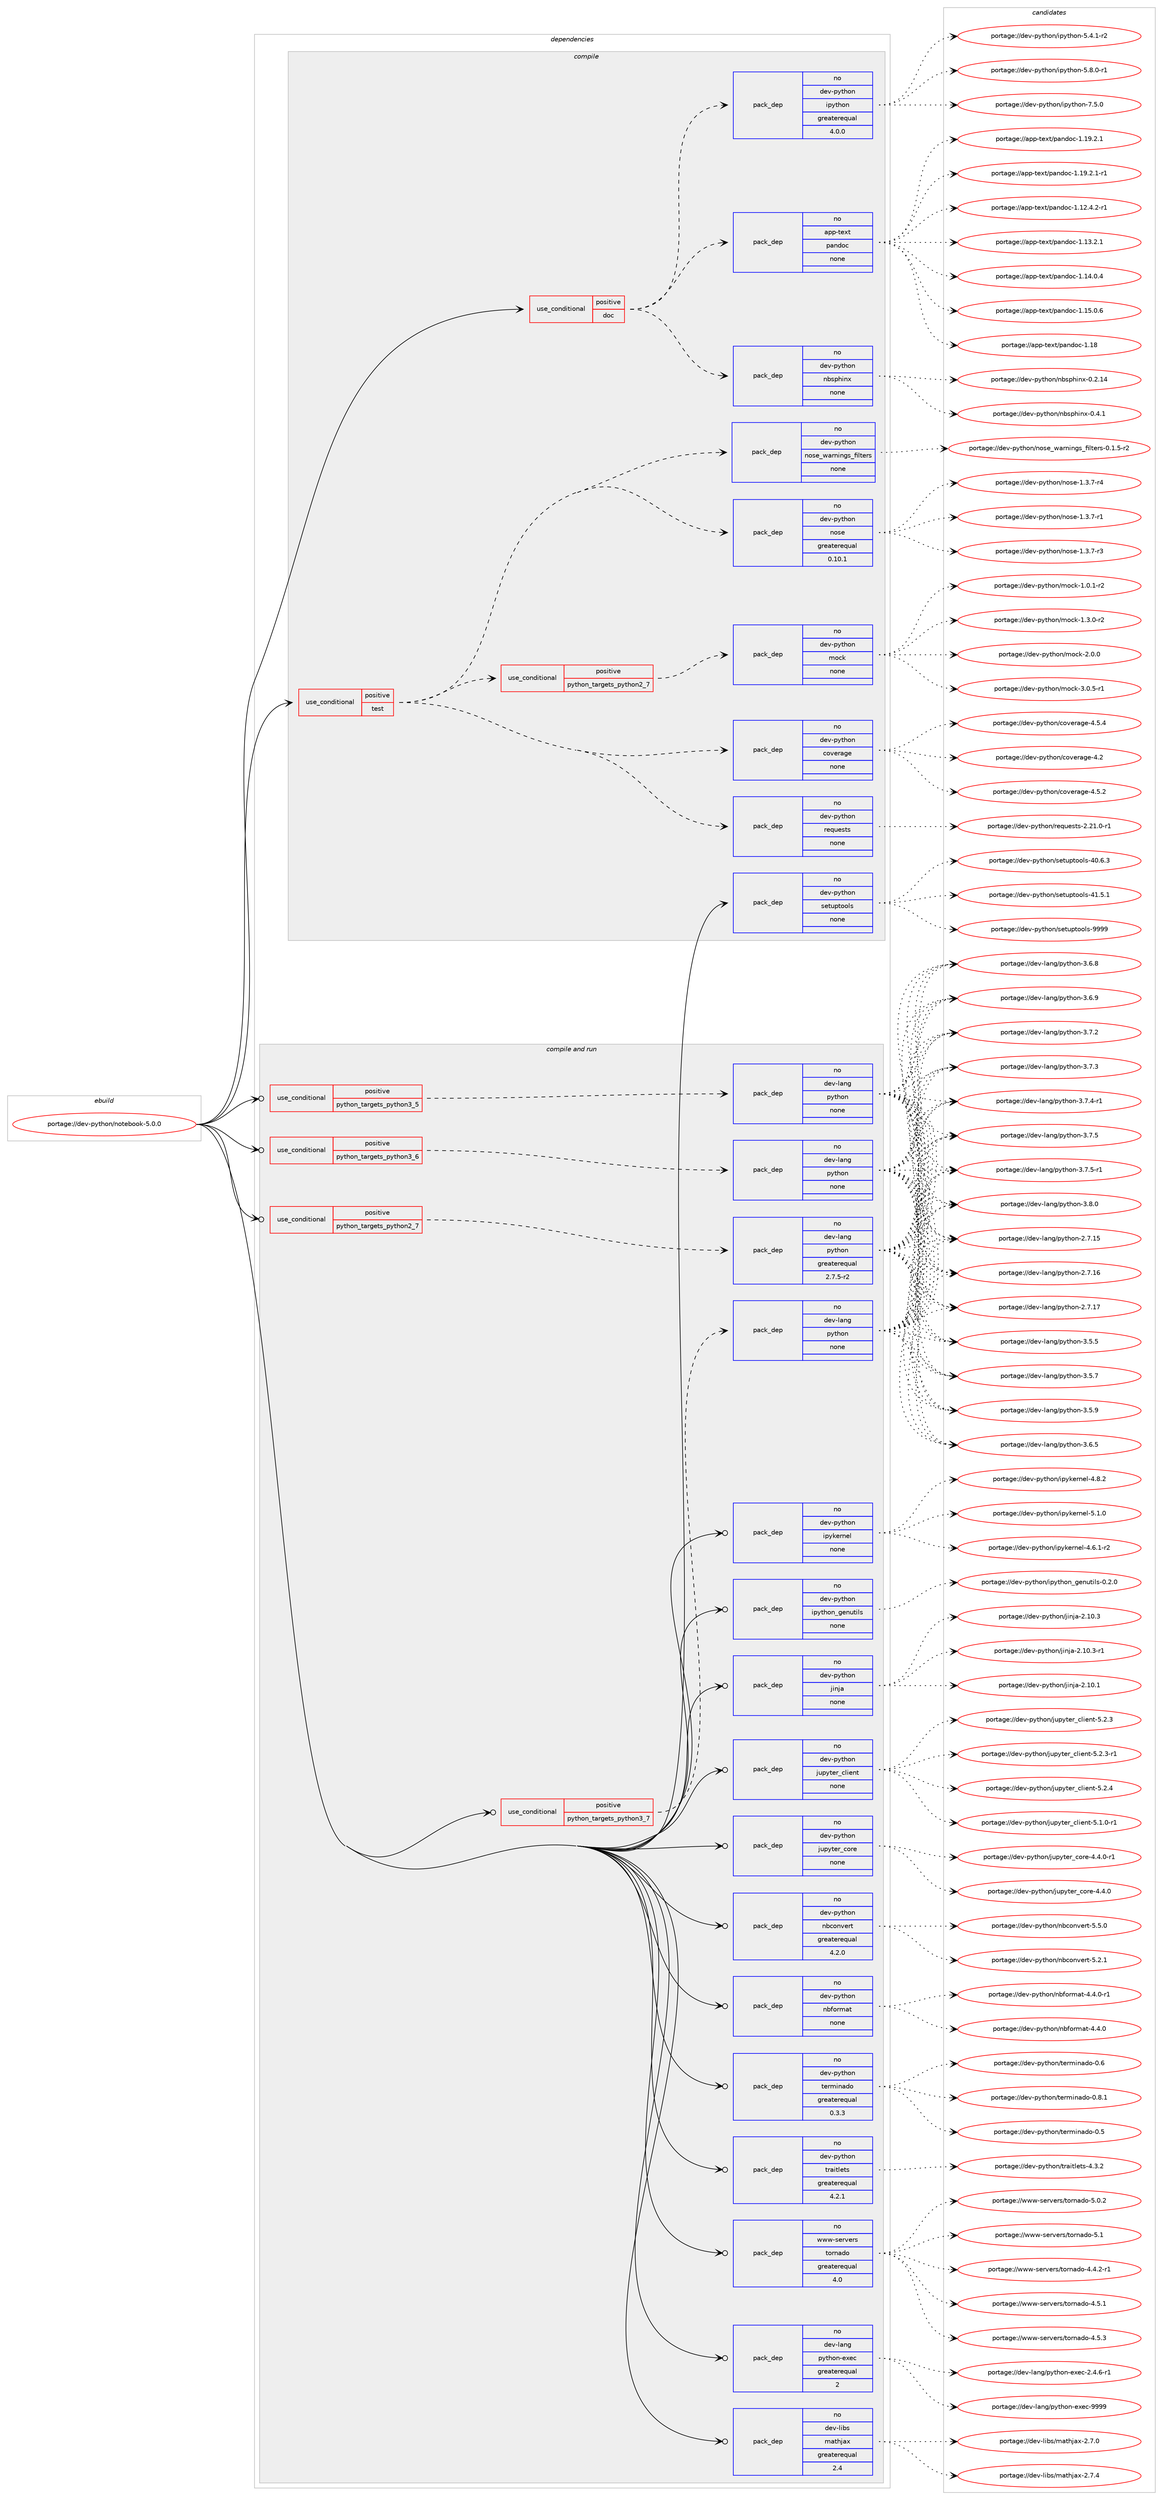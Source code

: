 digraph prolog {

# *************
# Graph options
# *************

newrank=true;
concentrate=true;
compound=true;
graph [rankdir=LR,fontname=Helvetica,fontsize=10,ranksep=1.5];#, ranksep=2.5, nodesep=0.2];
edge  [arrowhead=vee];
node  [fontname=Helvetica,fontsize=10];

# **********
# The ebuild
# **********

subgraph cluster_leftcol {
color=gray;
rank=same;
label=<<i>ebuild</i>>;
id [label="portage://dev-python/notebook-5.0.0", color=red, width=4, href="../dev-python/notebook-5.0.0.svg"];
}

# ****************
# The dependencies
# ****************

subgraph cluster_midcol {
color=gray;
label=<<i>dependencies</i>>;
subgraph cluster_compile {
fillcolor="#eeeeee";
style=filled;
label=<<i>compile</i>>;
subgraph cond32547 {
dependency151879 [label=<<TABLE BORDER="0" CELLBORDER="1" CELLSPACING="0" CELLPADDING="4"><TR><TD ROWSPAN="3" CELLPADDING="10">use_conditional</TD></TR><TR><TD>positive</TD></TR><TR><TD>doc</TD></TR></TABLE>>, shape=none, color=red];
subgraph pack116001 {
dependency151880 [label=<<TABLE BORDER="0" CELLBORDER="1" CELLSPACING="0" CELLPADDING="4" WIDTH="220"><TR><TD ROWSPAN="6" CELLPADDING="30">pack_dep</TD></TR><TR><TD WIDTH="110">no</TD></TR><TR><TD>app-text</TD></TR><TR><TD>pandoc</TD></TR><TR><TD>none</TD></TR><TR><TD></TD></TR></TABLE>>, shape=none, color=blue];
}
dependency151879:e -> dependency151880:w [weight=20,style="dashed",arrowhead="vee"];
subgraph pack116002 {
dependency151881 [label=<<TABLE BORDER="0" CELLBORDER="1" CELLSPACING="0" CELLPADDING="4" WIDTH="220"><TR><TD ROWSPAN="6" CELLPADDING="30">pack_dep</TD></TR><TR><TD WIDTH="110">no</TD></TR><TR><TD>dev-python</TD></TR><TR><TD>ipython</TD></TR><TR><TD>greaterequal</TD></TR><TR><TD>4.0.0</TD></TR></TABLE>>, shape=none, color=blue];
}
dependency151879:e -> dependency151881:w [weight=20,style="dashed",arrowhead="vee"];
subgraph pack116003 {
dependency151882 [label=<<TABLE BORDER="0" CELLBORDER="1" CELLSPACING="0" CELLPADDING="4" WIDTH="220"><TR><TD ROWSPAN="6" CELLPADDING="30">pack_dep</TD></TR><TR><TD WIDTH="110">no</TD></TR><TR><TD>dev-python</TD></TR><TR><TD>nbsphinx</TD></TR><TR><TD>none</TD></TR><TR><TD></TD></TR></TABLE>>, shape=none, color=blue];
}
dependency151879:e -> dependency151882:w [weight=20,style="dashed",arrowhead="vee"];
}
id:e -> dependency151879:w [weight=20,style="solid",arrowhead="vee"];
subgraph cond32548 {
dependency151883 [label=<<TABLE BORDER="0" CELLBORDER="1" CELLSPACING="0" CELLPADDING="4"><TR><TD ROWSPAN="3" CELLPADDING="10">use_conditional</TD></TR><TR><TD>positive</TD></TR><TR><TD>test</TD></TR></TABLE>>, shape=none, color=red];
subgraph cond32549 {
dependency151884 [label=<<TABLE BORDER="0" CELLBORDER="1" CELLSPACING="0" CELLPADDING="4"><TR><TD ROWSPAN="3" CELLPADDING="10">use_conditional</TD></TR><TR><TD>positive</TD></TR><TR><TD>python_targets_python2_7</TD></TR></TABLE>>, shape=none, color=red];
subgraph pack116004 {
dependency151885 [label=<<TABLE BORDER="0" CELLBORDER="1" CELLSPACING="0" CELLPADDING="4" WIDTH="220"><TR><TD ROWSPAN="6" CELLPADDING="30">pack_dep</TD></TR><TR><TD WIDTH="110">no</TD></TR><TR><TD>dev-python</TD></TR><TR><TD>mock</TD></TR><TR><TD>none</TD></TR><TR><TD></TD></TR></TABLE>>, shape=none, color=blue];
}
dependency151884:e -> dependency151885:w [weight=20,style="dashed",arrowhead="vee"];
}
dependency151883:e -> dependency151884:w [weight=20,style="dashed",arrowhead="vee"];
subgraph pack116005 {
dependency151886 [label=<<TABLE BORDER="0" CELLBORDER="1" CELLSPACING="0" CELLPADDING="4" WIDTH="220"><TR><TD ROWSPAN="6" CELLPADDING="30">pack_dep</TD></TR><TR><TD WIDTH="110">no</TD></TR><TR><TD>dev-python</TD></TR><TR><TD>nose</TD></TR><TR><TD>greaterequal</TD></TR><TR><TD>0.10.1</TD></TR></TABLE>>, shape=none, color=blue];
}
dependency151883:e -> dependency151886:w [weight=20,style="dashed",arrowhead="vee"];
subgraph pack116006 {
dependency151887 [label=<<TABLE BORDER="0" CELLBORDER="1" CELLSPACING="0" CELLPADDING="4" WIDTH="220"><TR><TD ROWSPAN="6" CELLPADDING="30">pack_dep</TD></TR><TR><TD WIDTH="110">no</TD></TR><TR><TD>dev-python</TD></TR><TR><TD>nose_warnings_filters</TD></TR><TR><TD>none</TD></TR><TR><TD></TD></TR></TABLE>>, shape=none, color=blue];
}
dependency151883:e -> dependency151887:w [weight=20,style="dashed",arrowhead="vee"];
subgraph pack116007 {
dependency151888 [label=<<TABLE BORDER="0" CELLBORDER="1" CELLSPACING="0" CELLPADDING="4" WIDTH="220"><TR><TD ROWSPAN="6" CELLPADDING="30">pack_dep</TD></TR><TR><TD WIDTH="110">no</TD></TR><TR><TD>dev-python</TD></TR><TR><TD>requests</TD></TR><TR><TD>none</TD></TR><TR><TD></TD></TR></TABLE>>, shape=none, color=blue];
}
dependency151883:e -> dependency151888:w [weight=20,style="dashed",arrowhead="vee"];
subgraph pack116008 {
dependency151889 [label=<<TABLE BORDER="0" CELLBORDER="1" CELLSPACING="0" CELLPADDING="4" WIDTH="220"><TR><TD ROWSPAN="6" CELLPADDING="30">pack_dep</TD></TR><TR><TD WIDTH="110">no</TD></TR><TR><TD>dev-python</TD></TR><TR><TD>coverage</TD></TR><TR><TD>none</TD></TR><TR><TD></TD></TR></TABLE>>, shape=none, color=blue];
}
dependency151883:e -> dependency151889:w [weight=20,style="dashed",arrowhead="vee"];
}
id:e -> dependency151883:w [weight=20,style="solid",arrowhead="vee"];
subgraph pack116009 {
dependency151890 [label=<<TABLE BORDER="0" CELLBORDER="1" CELLSPACING="0" CELLPADDING="4" WIDTH="220"><TR><TD ROWSPAN="6" CELLPADDING="30">pack_dep</TD></TR><TR><TD WIDTH="110">no</TD></TR><TR><TD>dev-python</TD></TR><TR><TD>setuptools</TD></TR><TR><TD>none</TD></TR><TR><TD></TD></TR></TABLE>>, shape=none, color=blue];
}
id:e -> dependency151890:w [weight=20,style="solid",arrowhead="vee"];
}
subgraph cluster_compileandrun {
fillcolor="#eeeeee";
style=filled;
label=<<i>compile and run</i>>;
subgraph cond32550 {
dependency151891 [label=<<TABLE BORDER="0" CELLBORDER="1" CELLSPACING="0" CELLPADDING="4"><TR><TD ROWSPAN="3" CELLPADDING="10">use_conditional</TD></TR><TR><TD>positive</TD></TR><TR><TD>python_targets_python2_7</TD></TR></TABLE>>, shape=none, color=red];
subgraph pack116010 {
dependency151892 [label=<<TABLE BORDER="0" CELLBORDER="1" CELLSPACING="0" CELLPADDING="4" WIDTH="220"><TR><TD ROWSPAN="6" CELLPADDING="30">pack_dep</TD></TR><TR><TD WIDTH="110">no</TD></TR><TR><TD>dev-lang</TD></TR><TR><TD>python</TD></TR><TR><TD>greaterequal</TD></TR><TR><TD>2.7.5-r2</TD></TR></TABLE>>, shape=none, color=blue];
}
dependency151891:e -> dependency151892:w [weight=20,style="dashed",arrowhead="vee"];
}
id:e -> dependency151891:w [weight=20,style="solid",arrowhead="odotvee"];
subgraph cond32551 {
dependency151893 [label=<<TABLE BORDER="0" CELLBORDER="1" CELLSPACING="0" CELLPADDING="4"><TR><TD ROWSPAN="3" CELLPADDING="10">use_conditional</TD></TR><TR><TD>positive</TD></TR><TR><TD>python_targets_python3_5</TD></TR></TABLE>>, shape=none, color=red];
subgraph pack116011 {
dependency151894 [label=<<TABLE BORDER="0" CELLBORDER="1" CELLSPACING="0" CELLPADDING="4" WIDTH="220"><TR><TD ROWSPAN="6" CELLPADDING="30">pack_dep</TD></TR><TR><TD WIDTH="110">no</TD></TR><TR><TD>dev-lang</TD></TR><TR><TD>python</TD></TR><TR><TD>none</TD></TR><TR><TD></TD></TR></TABLE>>, shape=none, color=blue];
}
dependency151893:e -> dependency151894:w [weight=20,style="dashed",arrowhead="vee"];
}
id:e -> dependency151893:w [weight=20,style="solid",arrowhead="odotvee"];
subgraph cond32552 {
dependency151895 [label=<<TABLE BORDER="0" CELLBORDER="1" CELLSPACING="0" CELLPADDING="4"><TR><TD ROWSPAN="3" CELLPADDING="10">use_conditional</TD></TR><TR><TD>positive</TD></TR><TR><TD>python_targets_python3_6</TD></TR></TABLE>>, shape=none, color=red];
subgraph pack116012 {
dependency151896 [label=<<TABLE BORDER="0" CELLBORDER="1" CELLSPACING="0" CELLPADDING="4" WIDTH="220"><TR><TD ROWSPAN="6" CELLPADDING="30">pack_dep</TD></TR><TR><TD WIDTH="110">no</TD></TR><TR><TD>dev-lang</TD></TR><TR><TD>python</TD></TR><TR><TD>none</TD></TR><TR><TD></TD></TR></TABLE>>, shape=none, color=blue];
}
dependency151895:e -> dependency151896:w [weight=20,style="dashed",arrowhead="vee"];
}
id:e -> dependency151895:w [weight=20,style="solid",arrowhead="odotvee"];
subgraph cond32553 {
dependency151897 [label=<<TABLE BORDER="0" CELLBORDER="1" CELLSPACING="0" CELLPADDING="4"><TR><TD ROWSPAN="3" CELLPADDING="10">use_conditional</TD></TR><TR><TD>positive</TD></TR><TR><TD>python_targets_python3_7</TD></TR></TABLE>>, shape=none, color=red];
subgraph pack116013 {
dependency151898 [label=<<TABLE BORDER="0" CELLBORDER="1" CELLSPACING="0" CELLPADDING="4" WIDTH="220"><TR><TD ROWSPAN="6" CELLPADDING="30">pack_dep</TD></TR><TR><TD WIDTH="110">no</TD></TR><TR><TD>dev-lang</TD></TR><TR><TD>python</TD></TR><TR><TD>none</TD></TR><TR><TD></TD></TR></TABLE>>, shape=none, color=blue];
}
dependency151897:e -> dependency151898:w [weight=20,style="dashed",arrowhead="vee"];
}
id:e -> dependency151897:w [weight=20,style="solid",arrowhead="odotvee"];
subgraph pack116014 {
dependency151899 [label=<<TABLE BORDER="0" CELLBORDER="1" CELLSPACING="0" CELLPADDING="4" WIDTH="220"><TR><TD ROWSPAN="6" CELLPADDING="30">pack_dep</TD></TR><TR><TD WIDTH="110">no</TD></TR><TR><TD>dev-lang</TD></TR><TR><TD>python-exec</TD></TR><TR><TD>greaterequal</TD></TR><TR><TD>2</TD></TR></TABLE>>, shape=none, color=blue];
}
id:e -> dependency151899:w [weight=20,style="solid",arrowhead="odotvee"];
subgraph pack116015 {
dependency151900 [label=<<TABLE BORDER="0" CELLBORDER="1" CELLSPACING="0" CELLPADDING="4" WIDTH="220"><TR><TD ROWSPAN="6" CELLPADDING="30">pack_dep</TD></TR><TR><TD WIDTH="110">no</TD></TR><TR><TD>dev-libs</TD></TR><TR><TD>mathjax</TD></TR><TR><TD>greaterequal</TD></TR><TR><TD>2.4</TD></TR></TABLE>>, shape=none, color=blue];
}
id:e -> dependency151900:w [weight=20,style="solid",arrowhead="odotvee"];
subgraph pack116016 {
dependency151901 [label=<<TABLE BORDER="0" CELLBORDER="1" CELLSPACING="0" CELLPADDING="4" WIDTH="220"><TR><TD ROWSPAN="6" CELLPADDING="30">pack_dep</TD></TR><TR><TD WIDTH="110">no</TD></TR><TR><TD>dev-python</TD></TR><TR><TD>ipykernel</TD></TR><TR><TD>none</TD></TR><TR><TD></TD></TR></TABLE>>, shape=none, color=blue];
}
id:e -> dependency151901:w [weight=20,style="solid",arrowhead="odotvee"];
subgraph pack116017 {
dependency151902 [label=<<TABLE BORDER="0" CELLBORDER="1" CELLSPACING="0" CELLPADDING="4" WIDTH="220"><TR><TD ROWSPAN="6" CELLPADDING="30">pack_dep</TD></TR><TR><TD WIDTH="110">no</TD></TR><TR><TD>dev-python</TD></TR><TR><TD>ipython_genutils</TD></TR><TR><TD>none</TD></TR><TR><TD></TD></TR></TABLE>>, shape=none, color=blue];
}
id:e -> dependency151902:w [weight=20,style="solid",arrowhead="odotvee"];
subgraph pack116018 {
dependency151903 [label=<<TABLE BORDER="0" CELLBORDER="1" CELLSPACING="0" CELLPADDING="4" WIDTH="220"><TR><TD ROWSPAN="6" CELLPADDING="30">pack_dep</TD></TR><TR><TD WIDTH="110">no</TD></TR><TR><TD>dev-python</TD></TR><TR><TD>jinja</TD></TR><TR><TD>none</TD></TR><TR><TD></TD></TR></TABLE>>, shape=none, color=blue];
}
id:e -> dependency151903:w [weight=20,style="solid",arrowhead="odotvee"];
subgraph pack116019 {
dependency151904 [label=<<TABLE BORDER="0" CELLBORDER="1" CELLSPACING="0" CELLPADDING="4" WIDTH="220"><TR><TD ROWSPAN="6" CELLPADDING="30">pack_dep</TD></TR><TR><TD WIDTH="110">no</TD></TR><TR><TD>dev-python</TD></TR><TR><TD>jupyter_client</TD></TR><TR><TD>none</TD></TR><TR><TD></TD></TR></TABLE>>, shape=none, color=blue];
}
id:e -> dependency151904:w [weight=20,style="solid",arrowhead="odotvee"];
subgraph pack116020 {
dependency151905 [label=<<TABLE BORDER="0" CELLBORDER="1" CELLSPACING="0" CELLPADDING="4" WIDTH="220"><TR><TD ROWSPAN="6" CELLPADDING="30">pack_dep</TD></TR><TR><TD WIDTH="110">no</TD></TR><TR><TD>dev-python</TD></TR><TR><TD>jupyter_core</TD></TR><TR><TD>none</TD></TR><TR><TD></TD></TR></TABLE>>, shape=none, color=blue];
}
id:e -> dependency151905:w [weight=20,style="solid",arrowhead="odotvee"];
subgraph pack116021 {
dependency151906 [label=<<TABLE BORDER="0" CELLBORDER="1" CELLSPACING="0" CELLPADDING="4" WIDTH="220"><TR><TD ROWSPAN="6" CELLPADDING="30">pack_dep</TD></TR><TR><TD WIDTH="110">no</TD></TR><TR><TD>dev-python</TD></TR><TR><TD>nbconvert</TD></TR><TR><TD>greaterequal</TD></TR><TR><TD>4.2.0</TD></TR></TABLE>>, shape=none, color=blue];
}
id:e -> dependency151906:w [weight=20,style="solid",arrowhead="odotvee"];
subgraph pack116022 {
dependency151907 [label=<<TABLE BORDER="0" CELLBORDER="1" CELLSPACING="0" CELLPADDING="4" WIDTH="220"><TR><TD ROWSPAN="6" CELLPADDING="30">pack_dep</TD></TR><TR><TD WIDTH="110">no</TD></TR><TR><TD>dev-python</TD></TR><TR><TD>nbformat</TD></TR><TR><TD>none</TD></TR><TR><TD></TD></TR></TABLE>>, shape=none, color=blue];
}
id:e -> dependency151907:w [weight=20,style="solid",arrowhead="odotvee"];
subgraph pack116023 {
dependency151908 [label=<<TABLE BORDER="0" CELLBORDER="1" CELLSPACING="0" CELLPADDING="4" WIDTH="220"><TR><TD ROWSPAN="6" CELLPADDING="30">pack_dep</TD></TR><TR><TD WIDTH="110">no</TD></TR><TR><TD>dev-python</TD></TR><TR><TD>terminado</TD></TR><TR><TD>greaterequal</TD></TR><TR><TD>0.3.3</TD></TR></TABLE>>, shape=none, color=blue];
}
id:e -> dependency151908:w [weight=20,style="solid",arrowhead="odotvee"];
subgraph pack116024 {
dependency151909 [label=<<TABLE BORDER="0" CELLBORDER="1" CELLSPACING="0" CELLPADDING="4" WIDTH="220"><TR><TD ROWSPAN="6" CELLPADDING="30">pack_dep</TD></TR><TR><TD WIDTH="110">no</TD></TR><TR><TD>dev-python</TD></TR><TR><TD>traitlets</TD></TR><TR><TD>greaterequal</TD></TR><TR><TD>4.2.1</TD></TR></TABLE>>, shape=none, color=blue];
}
id:e -> dependency151909:w [weight=20,style="solid",arrowhead="odotvee"];
subgraph pack116025 {
dependency151910 [label=<<TABLE BORDER="0" CELLBORDER="1" CELLSPACING="0" CELLPADDING="4" WIDTH="220"><TR><TD ROWSPAN="6" CELLPADDING="30">pack_dep</TD></TR><TR><TD WIDTH="110">no</TD></TR><TR><TD>www-servers</TD></TR><TR><TD>tornado</TD></TR><TR><TD>greaterequal</TD></TR><TR><TD>4.0</TD></TR></TABLE>>, shape=none, color=blue];
}
id:e -> dependency151910:w [weight=20,style="solid",arrowhead="odotvee"];
}
subgraph cluster_run {
fillcolor="#eeeeee";
style=filled;
label=<<i>run</i>>;
}
}

# **************
# The candidates
# **************

subgraph cluster_choices {
rank=same;
color=gray;
label=<<i>candidates</i>>;

subgraph choice116001 {
color=black;
nodesep=1;
choiceportage97112112451161011201164711297110100111994549464950465246504511449 [label="portage://app-text/pandoc-1.12.4.2-r1", color=red, width=4,href="../app-text/pandoc-1.12.4.2-r1.svg"];
choiceportage9711211245116101120116471129711010011199454946495146504649 [label="portage://app-text/pandoc-1.13.2.1", color=red, width=4,href="../app-text/pandoc-1.13.2.1.svg"];
choiceportage9711211245116101120116471129711010011199454946495246484652 [label="portage://app-text/pandoc-1.14.0.4", color=red, width=4,href="../app-text/pandoc-1.14.0.4.svg"];
choiceportage9711211245116101120116471129711010011199454946495346484654 [label="portage://app-text/pandoc-1.15.0.6", color=red, width=4,href="../app-text/pandoc-1.15.0.6.svg"];
choiceportage97112112451161011201164711297110100111994549464956 [label="portage://app-text/pandoc-1.18", color=red, width=4,href="../app-text/pandoc-1.18.svg"];
choiceportage9711211245116101120116471129711010011199454946495746504649 [label="portage://app-text/pandoc-1.19.2.1", color=red, width=4,href="../app-text/pandoc-1.19.2.1.svg"];
choiceportage97112112451161011201164711297110100111994549464957465046494511449 [label="portage://app-text/pandoc-1.19.2.1-r1", color=red, width=4,href="../app-text/pandoc-1.19.2.1-r1.svg"];
dependency151880:e -> choiceportage97112112451161011201164711297110100111994549464950465246504511449:w [style=dotted,weight="100"];
dependency151880:e -> choiceportage9711211245116101120116471129711010011199454946495146504649:w [style=dotted,weight="100"];
dependency151880:e -> choiceportage9711211245116101120116471129711010011199454946495246484652:w [style=dotted,weight="100"];
dependency151880:e -> choiceportage9711211245116101120116471129711010011199454946495346484654:w [style=dotted,weight="100"];
dependency151880:e -> choiceportage97112112451161011201164711297110100111994549464956:w [style=dotted,weight="100"];
dependency151880:e -> choiceportage9711211245116101120116471129711010011199454946495746504649:w [style=dotted,weight="100"];
dependency151880:e -> choiceportage97112112451161011201164711297110100111994549464957465046494511449:w [style=dotted,weight="100"];
}
subgraph choice116002 {
color=black;
nodesep=1;
choiceportage10010111845112121116104111110471051121211161041111104553465246494511450 [label="portage://dev-python/ipython-5.4.1-r2", color=red, width=4,href="../dev-python/ipython-5.4.1-r2.svg"];
choiceportage10010111845112121116104111110471051121211161041111104553465646484511449 [label="portage://dev-python/ipython-5.8.0-r1", color=red, width=4,href="../dev-python/ipython-5.8.0-r1.svg"];
choiceportage1001011184511212111610411111047105112121116104111110455546534648 [label="portage://dev-python/ipython-7.5.0", color=red, width=4,href="../dev-python/ipython-7.5.0.svg"];
dependency151881:e -> choiceportage10010111845112121116104111110471051121211161041111104553465246494511450:w [style=dotted,weight="100"];
dependency151881:e -> choiceportage10010111845112121116104111110471051121211161041111104553465646484511449:w [style=dotted,weight="100"];
dependency151881:e -> choiceportage1001011184511212111610411111047105112121116104111110455546534648:w [style=dotted,weight="100"];
}
subgraph choice116003 {
color=black;
nodesep=1;
choiceportage10010111845112121116104111110471109811511210410511012045484650464952 [label="portage://dev-python/nbsphinx-0.2.14", color=red, width=4,href="../dev-python/nbsphinx-0.2.14.svg"];
choiceportage100101118451121211161041111104711098115112104105110120454846524649 [label="portage://dev-python/nbsphinx-0.4.1", color=red, width=4,href="../dev-python/nbsphinx-0.4.1.svg"];
dependency151882:e -> choiceportage10010111845112121116104111110471109811511210410511012045484650464952:w [style=dotted,weight="100"];
dependency151882:e -> choiceportage100101118451121211161041111104711098115112104105110120454846524649:w [style=dotted,weight="100"];
}
subgraph choice116004 {
color=black;
nodesep=1;
choiceportage1001011184511212111610411111047109111991074549464846494511450 [label="portage://dev-python/mock-1.0.1-r2", color=red, width=4,href="../dev-python/mock-1.0.1-r2.svg"];
choiceportage1001011184511212111610411111047109111991074549465146484511450 [label="portage://dev-python/mock-1.3.0-r2", color=red, width=4,href="../dev-python/mock-1.3.0-r2.svg"];
choiceportage100101118451121211161041111104710911199107455046484648 [label="portage://dev-python/mock-2.0.0", color=red, width=4,href="../dev-python/mock-2.0.0.svg"];
choiceportage1001011184511212111610411111047109111991074551464846534511449 [label="portage://dev-python/mock-3.0.5-r1", color=red, width=4,href="../dev-python/mock-3.0.5-r1.svg"];
dependency151885:e -> choiceportage1001011184511212111610411111047109111991074549464846494511450:w [style=dotted,weight="100"];
dependency151885:e -> choiceportage1001011184511212111610411111047109111991074549465146484511450:w [style=dotted,weight="100"];
dependency151885:e -> choiceportage100101118451121211161041111104710911199107455046484648:w [style=dotted,weight="100"];
dependency151885:e -> choiceportage1001011184511212111610411111047109111991074551464846534511449:w [style=dotted,weight="100"];
}
subgraph choice116005 {
color=black;
nodesep=1;
choiceportage10010111845112121116104111110471101111151014549465146554511449 [label="portage://dev-python/nose-1.3.7-r1", color=red, width=4,href="../dev-python/nose-1.3.7-r1.svg"];
choiceportage10010111845112121116104111110471101111151014549465146554511451 [label="portage://dev-python/nose-1.3.7-r3", color=red, width=4,href="../dev-python/nose-1.3.7-r3.svg"];
choiceportage10010111845112121116104111110471101111151014549465146554511452 [label="portage://dev-python/nose-1.3.7-r4", color=red, width=4,href="../dev-python/nose-1.3.7-r4.svg"];
dependency151886:e -> choiceportage10010111845112121116104111110471101111151014549465146554511449:w [style=dotted,weight="100"];
dependency151886:e -> choiceportage10010111845112121116104111110471101111151014549465146554511451:w [style=dotted,weight="100"];
dependency151886:e -> choiceportage10010111845112121116104111110471101111151014549465146554511452:w [style=dotted,weight="100"];
}
subgraph choice116006 {
color=black;
nodesep=1;
choiceportage10010111845112121116104111110471101111151019511997114110105110103115951021051081161011141154548464946534511450 [label="portage://dev-python/nose_warnings_filters-0.1.5-r2", color=red, width=4,href="../dev-python/nose_warnings_filters-0.1.5-r2.svg"];
dependency151887:e -> choiceportage10010111845112121116104111110471101111151019511997114110105110103115951021051081161011141154548464946534511450:w [style=dotted,weight="100"];
}
subgraph choice116007 {
color=black;
nodesep=1;
choiceportage1001011184511212111610411111047114101113117101115116115455046504946484511449 [label="portage://dev-python/requests-2.21.0-r1", color=red, width=4,href="../dev-python/requests-2.21.0-r1.svg"];
dependency151888:e -> choiceportage1001011184511212111610411111047114101113117101115116115455046504946484511449:w [style=dotted,weight="100"];
}
subgraph choice116008 {
color=black;
nodesep=1;
choiceportage1001011184511212111610411111047991111181011149710310145524650 [label="portage://dev-python/coverage-4.2", color=red, width=4,href="../dev-python/coverage-4.2.svg"];
choiceportage10010111845112121116104111110479911111810111497103101455246534650 [label="portage://dev-python/coverage-4.5.2", color=red, width=4,href="../dev-python/coverage-4.5.2.svg"];
choiceportage10010111845112121116104111110479911111810111497103101455246534652 [label="portage://dev-python/coverage-4.5.4", color=red, width=4,href="../dev-python/coverage-4.5.4.svg"];
dependency151889:e -> choiceportage1001011184511212111610411111047991111181011149710310145524650:w [style=dotted,weight="100"];
dependency151889:e -> choiceportage10010111845112121116104111110479911111810111497103101455246534650:w [style=dotted,weight="100"];
dependency151889:e -> choiceportage10010111845112121116104111110479911111810111497103101455246534652:w [style=dotted,weight="100"];
}
subgraph choice116009 {
color=black;
nodesep=1;
choiceportage100101118451121211161041111104711510111611711211611111110811545524846544651 [label="portage://dev-python/setuptools-40.6.3", color=red, width=4,href="../dev-python/setuptools-40.6.3.svg"];
choiceportage100101118451121211161041111104711510111611711211611111110811545524946534649 [label="portage://dev-python/setuptools-41.5.1", color=red, width=4,href="../dev-python/setuptools-41.5.1.svg"];
choiceportage10010111845112121116104111110471151011161171121161111111081154557575757 [label="portage://dev-python/setuptools-9999", color=red, width=4,href="../dev-python/setuptools-9999.svg"];
dependency151890:e -> choiceportage100101118451121211161041111104711510111611711211611111110811545524846544651:w [style=dotted,weight="100"];
dependency151890:e -> choiceportage100101118451121211161041111104711510111611711211611111110811545524946534649:w [style=dotted,weight="100"];
dependency151890:e -> choiceportage10010111845112121116104111110471151011161171121161111111081154557575757:w [style=dotted,weight="100"];
}
subgraph choice116010 {
color=black;
nodesep=1;
choiceportage10010111845108971101034711212111610411111045504655464953 [label="portage://dev-lang/python-2.7.15", color=red, width=4,href="../dev-lang/python-2.7.15.svg"];
choiceportage10010111845108971101034711212111610411111045504655464954 [label="portage://dev-lang/python-2.7.16", color=red, width=4,href="../dev-lang/python-2.7.16.svg"];
choiceportage10010111845108971101034711212111610411111045504655464955 [label="portage://dev-lang/python-2.7.17", color=red, width=4,href="../dev-lang/python-2.7.17.svg"];
choiceportage100101118451089711010347112121116104111110455146534653 [label="portage://dev-lang/python-3.5.5", color=red, width=4,href="../dev-lang/python-3.5.5.svg"];
choiceportage100101118451089711010347112121116104111110455146534655 [label="portage://dev-lang/python-3.5.7", color=red, width=4,href="../dev-lang/python-3.5.7.svg"];
choiceportage100101118451089711010347112121116104111110455146534657 [label="portage://dev-lang/python-3.5.9", color=red, width=4,href="../dev-lang/python-3.5.9.svg"];
choiceportage100101118451089711010347112121116104111110455146544653 [label="portage://dev-lang/python-3.6.5", color=red, width=4,href="../dev-lang/python-3.6.5.svg"];
choiceportage100101118451089711010347112121116104111110455146544656 [label="portage://dev-lang/python-3.6.8", color=red, width=4,href="../dev-lang/python-3.6.8.svg"];
choiceportage100101118451089711010347112121116104111110455146544657 [label="portage://dev-lang/python-3.6.9", color=red, width=4,href="../dev-lang/python-3.6.9.svg"];
choiceportage100101118451089711010347112121116104111110455146554650 [label="portage://dev-lang/python-3.7.2", color=red, width=4,href="../dev-lang/python-3.7.2.svg"];
choiceportage100101118451089711010347112121116104111110455146554651 [label="portage://dev-lang/python-3.7.3", color=red, width=4,href="../dev-lang/python-3.7.3.svg"];
choiceportage1001011184510897110103471121211161041111104551465546524511449 [label="portage://dev-lang/python-3.7.4-r1", color=red, width=4,href="../dev-lang/python-3.7.4-r1.svg"];
choiceportage100101118451089711010347112121116104111110455146554653 [label="portage://dev-lang/python-3.7.5", color=red, width=4,href="../dev-lang/python-3.7.5.svg"];
choiceportage1001011184510897110103471121211161041111104551465546534511449 [label="portage://dev-lang/python-3.7.5-r1", color=red, width=4,href="../dev-lang/python-3.7.5-r1.svg"];
choiceportage100101118451089711010347112121116104111110455146564648 [label="portage://dev-lang/python-3.8.0", color=red, width=4,href="../dev-lang/python-3.8.0.svg"];
dependency151892:e -> choiceportage10010111845108971101034711212111610411111045504655464953:w [style=dotted,weight="100"];
dependency151892:e -> choiceportage10010111845108971101034711212111610411111045504655464954:w [style=dotted,weight="100"];
dependency151892:e -> choiceportage10010111845108971101034711212111610411111045504655464955:w [style=dotted,weight="100"];
dependency151892:e -> choiceportage100101118451089711010347112121116104111110455146534653:w [style=dotted,weight="100"];
dependency151892:e -> choiceportage100101118451089711010347112121116104111110455146534655:w [style=dotted,weight="100"];
dependency151892:e -> choiceportage100101118451089711010347112121116104111110455146534657:w [style=dotted,weight="100"];
dependency151892:e -> choiceportage100101118451089711010347112121116104111110455146544653:w [style=dotted,weight="100"];
dependency151892:e -> choiceportage100101118451089711010347112121116104111110455146544656:w [style=dotted,weight="100"];
dependency151892:e -> choiceportage100101118451089711010347112121116104111110455146544657:w [style=dotted,weight="100"];
dependency151892:e -> choiceportage100101118451089711010347112121116104111110455146554650:w [style=dotted,weight="100"];
dependency151892:e -> choiceportage100101118451089711010347112121116104111110455146554651:w [style=dotted,weight="100"];
dependency151892:e -> choiceportage1001011184510897110103471121211161041111104551465546524511449:w [style=dotted,weight="100"];
dependency151892:e -> choiceportage100101118451089711010347112121116104111110455146554653:w [style=dotted,weight="100"];
dependency151892:e -> choiceportage1001011184510897110103471121211161041111104551465546534511449:w [style=dotted,weight="100"];
dependency151892:e -> choiceportage100101118451089711010347112121116104111110455146564648:w [style=dotted,weight="100"];
}
subgraph choice116011 {
color=black;
nodesep=1;
choiceportage10010111845108971101034711212111610411111045504655464953 [label="portage://dev-lang/python-2.7.15", color=red, width=4,href="../dev-lang/python-2.7.15.svg"];
choiceportage10010111845108971101034711212111610411111045504655464954 [label="portage://dev-lang/python-2.7.16", color=red, width=4,href="../dev-lang/python-2.7.16.svg"];
choiceportage10010111845108971101034711212111610411111045504655464955 [label="portage://dev-lang/python-2.7.17", color=red, width=4,href="../dev-lang/python-2.7.17.svg"];
choiceportage100101118451089711010347112121116104111110455146534653 [label="portage://dev-lang/python-3.5.5", color=red, width=4,href="../dev-lang/python-3.5.5.svg"];
choiceportage100101118451089711010347112121116104111110455146534655 [label="portage://dev-lang/python-3.5.7", color=red, width=4,href="../dev-lang/python-3.5.7.svg"];
choiceportage100101118451089711010347112121116104111110455146534657 [label="portage://dev-lang/python-3.5.9", color=red, width=4,href="../dev-lang/python-3.5.9.svg"];
choiceportage100101118451089711010347112121116104111110455146544653 [label="portage://dev-lang/python-3.6.5", color=red, width=4,href="../dev-lang/python-3.6.5.svg"];
choiceportage100101118451089711010347112121116104111110455146544656 [label="portage://dev-lang/python-3.6.8", color=red, width=4,href="../dev-lang/python-3.6.8.svg"];
choiceportage100101118451089711010347112121116104111110455146544657 [label="portage://dev-lang/python-3.6.9", color=red, width=4,href="../dev-lang/python-3.6.9.svg"];
choiceportage100101118451089711010347112121116104111110455146554650 [label="portage://dev-lang/python-3.7.2", color=red, width=4,href="../dev-lang/python-3.7.2.svg"];
choiceportage100101118451089711010347112121116104111110455146554651 [label="portage://dev-lang/python-3.7.3", color=red, width=4,href="../dev-lang/python-3.7.3.svg"];
choiceportage1001011184510897110103471121211161041111104551465546524511449 [label="portage://dev-lang/python-3.7.4-r1", color=red, width=4,href="../dev-lang/python-3.7.4-r1.svg"];
choiceportage100101118451089711010347112121116104111110455146554653 [label="portage://dev-lang/python-3.7.5", color=red, width=4,href="../dev-lang/python-3.7.5.svg"];
choiceportage1001011184510897110103471121211161041111104551465546534511449 [label="portage://dev-lang/python-3.7.5-r1", color=red, width=4,href="../dev-lang/python-3.7.5-r1.svg"];
choiceportage100101118451089711010347112121116104111110455146564648 [label="portage://dev-lang/python-3.8.0", color=red, width=4,href="../dev-lang/python-3.8.0.svg"];
dependency151894:e -> choiceportage10010111845108971101034711212111610411111045504655464953:w [style=dotted,weight="100"];
dependency151894:e -> choiceportage10010111845108971101034711212111610411111045504655464954:w [style=dotted,weight="100"];
dependency151894:e -> choiceportage10010111845108971101034711212111610411111045504655464955:w [style=dotted,weight="100"];
dependency151894:e -> choiceportage100101118451089711010347112121116104111110455146534653:w [style=dotted,weight="100"];
dependency151894:e -> choiceportage100101118451089711010347112121116104111110455146534655:w [style=dotted,weight="100"];
dependency151894:e -> choiceportage100101118451089711010347112121116104111110455146534657:w [style=dotted,weight="100"];
dependency151894:e -> choiceportage100101118451089711010347112121116104111110455146544653:w [style=dotted,weight="100"];
dependency151894:e -> choiceportage100101118451089711010347112121116104111110455146544656:w [style=dotted,weight="100"];
dependency151894:e -> choiceportage100101118451089711010347112121116104111110455146544657:w [style=dotted,weight="100"];
dependency151894:e -> choiceportage100101118451089711010347112121116104111110455146554650:w [style=dotted,weight="100"];
dependency151894:e -> choiceportage100101118451089711010347112121116104111110455146554651:w [style=dotted,weight="100"];
dependency151894:e -> choiceportage1001011184510897110103471121211161041111104551465546524511449:w [style=dotted,weight="100"];
dependency151894:e -> choiceportage100101118451089711010347112121116104111110455146554653:w [style=dotted,weight="100"];
dependency151894:e -> choiceportage1001011184510897110103471121211161041111104551465546534511449:w [style=dotted,weight="100"];
dependency151894:e -> choiceportage100101118451089711010347112121116104111110455146564648:w [style=dotted,weight="100"];
}
subgraph choice116012 {
color=black;
nodesep=1;
choiceportage10010111845108971101034711212111610411111045504655464953 [label="portage://dev-lang/python-2.7.15", color=red, width=4,href="../dev-lang/python-2.7.15.svg"];
choiceportage10010111845108971101034711212111610411111045504655464954 [label="portage://dev-lang/python-2.7.16", color=red, width=4,href="../dev-lang/python-2.7.16.svg"];
choiceportage10010111845108971101034711212111610411111045504655464955 [label="portage://dev-lang/python-2.7.17", color=red, width=4,href="../dev-lang/python-2.7.17.svg"];
choiceportage100101118451089711010347112121116104111110455146534653 [label="portage://dev-lang/python-3.5.5", color=red, width=4,href="../dev-lang/python-3.5.5.svg"];
choiceportage100101118451089711010347112121116104111110455146534655 [label="portage://dev-lang/python-3.5.7", color=red, width=4,href="../dev-lang/python-3.5.7.svg"];
choiceportage100101118451089711010347112121116104111110455146534657 [label="portage://dev-lang/python-3.5.9", color=red, width=4,href="../dev-lang/python-3.5.9.svg"];
choiceportage100101118451089711010347112121116104111110455146544653 [label="portage://dev-lang/python-3.6.5", color=red, width=4,href="../dev-lang/python-3.6.5.svg"];
choiceportage100101118451089711010347112121116104111110455146544656 [label="portage://dev-lang/python-3.6.8", color=red, width=4,href="../dev-lang/python-3.6.8.svg"];
choiceportage100101118451089711010347112121116104111110455146544657 [label="portage://dev-lang/python-3.6.9", color=red, width=4,href="../dev-lang/python-3.6.9.svg"];
choiceportage100101118451089711010347112121116104111110455146554650 [label="portage://dev-lang/python-3.7.2", color=red, width=4,href="../dev-lang/python-3.7.2.svg"];
choiceportage100101118451089711010347112121116104111110455146554651 [label="portage://dev-lang/python-3.7.3", color=red, width=4,href="../dev-lang/python-3.7.3.svg"];
choiceportage1001011184510897110103471121211161041111104551465546524511449 [label="portage://dev-lang/python-3.7.4-r1", color=red, width=4,href="../dev-lang/python-3.7.4-r1.svg"];
choiceportage100101118451089711010347112121116104111110455146554653 [label="portage://dev-lang/python-3.7.5", color=red, width=4,href="../dev-lang/python-3.7.5.svg"];
choiceportage1001011184510897110103471121211161041111104551465546534511449 [label="portage://dev-lang/python-3.7.5-r1", color=red, width=4,href="../dev-lang/python-3.7.5-r1.svg"];
choiceportage100101118451089711010347112121116104111110455146564648 [label="portage://dev-lang/python-3.8.0", color=red, width=4,href="../dev-lang/python-3.8.0.svg"];
dependency151896:e -> choiceportage10010111845108971101034711212111610411111045504655464953:w [style=dotted,weight="100"];
dependency151896:e -> choiceportage10010111845108971101034711212111610411111045504655464954:w [style=dotted,weight="100"];
dependency151896:e -> choiceportage10010111845108971101034711212111610411111045504655464955:w [style=dotted,weight="100"];
dependency151896:e -> choiceportage100101118451089711010347112121116104111110455146534653:w [style=dotted,weight="100"];
dependency151896:e -> choiceportage100101118451089711010347112121116104111110455146534655:w [style=dotted,weight="100"];
dependency151896:e -> choiceportage100101118451089711010347112121116104111110455146534657:w [style=dotted,weight="100"];
dependency151896:e -> choiceportage100101118451089711010347112121116104111110455146544653:w [style=dotted,weight="100"];
dependency151896:e -> choiceportage100101118451089711010347112121116104111110455146544656:w [style=dotted,weight="100"];
dependency151896:e -> choiceportage100101118451089711010347112121116104111110455146544657:w [style=dotted,weight="100"];
dependency151896:e -> choiceportage100101118451089711010347112121116104111110455146554650:w [style=dotted,weight="100"];
dependency151896:e -> choiceportage100101118451089711010347112121116104111110455146554651:w [style=dotted,weight="100"];
dependency151896:e -> choiceportage1001011184510897110103471121211161041111104551465546524511449:w [style=dotted,weight="100"];
dependency151896:e -> choiceportage100101118451089711010347112121116104111110455146554653:w [style=dotted,weight="100"];
dependency151896:e -> choiceportage1001011184510897110103471121211161041111104551465546534511449:w [style=dotted,weight="100"];
dependency151896:e -> choiceportage100101118451089711010347112121116104111110455146564648:w [style=dotted,weight="100"];
}
subgraph choice116013 {
color=black;
nodesep=1;
choiceportage10010111845108971101034711212111610411111045504655464953 [label="portage://dev-lang/python-2.7.15", color=red, width=4,href="../dev-lang/python-2.7.15.svg"];
choiceportage10010111845108971101034711212111610411111045504655464954 [label="portage://dev-lang/python-2.7.16", color=red, width=4,href="../dev-lang/python-2.7.16.svg"];
choiceportage10010111845108971101034711212111610411111045504655464955 [label="portage://dev-lang/python-2.7.17", color=red, width=4,href="../dev-lang/python-2.7.17.svg"];
choiceportage100101118451089711010347112121116104111110455146534653 [label="portage://dev-lang/python-3.5.5", color=red, width=4,href="../dev-lang/python-3.5.5.svg"];
choiceportage100101118451089711010347112121116104111110455146534655 [label="portage://dev-lang/python-3.5.7", color=red, width=4,href="../dev-lang/python-3.5.7.svg"];
choiceportage100101118451089711010347112121116104111110455146534657 [label="portage://dev-lang/python-3.5.9", color=red, width=4,href="../dev-lang/python-3.5.9.svg"];
choiceportage100101118451089711010347112121116104111110455146544653 [label="portage://dev-lang/python-3.6.5", color=red, width=4,href="../dev-lang/python-3.6.5.svg"];
choiceportage100101118451089711010347112121116104111110455146544656 [label="portage://dev-lang/python-3.6.8", color=red, width=4,href="../dev-lang/python-3.6.8.svg"];
choiceportage100101118451089711010347112121116104111110455146544657 [label="portage://dev-lang/python-3.6.9", color=red, width=4,href="../dev-lang/python-3.6.9.svg"];
choiceportage100101118451089711010347112121116104111110455146554650 [label="portage://dev-lang/python-3.7.2", color=red, width=4,href="../dev-lang/python-3.7.2.svg"];
choiceportage100101118451089711010347112121116104111110455146554651 [label="portage://dev-lang/python-3.7.3", color=red, width=4,href="../dev-lang/python-3.7.3.svg"];
choiceportage1001011184510897110103471121211161041111104551465546524511449 [label="portage://dev-lang/python-3.7.4-r1", color=red, width=4,href="../dev-lang/python-3.7.4-r1.svg"];
choiceportage100101118451089711010347112121116104111110455146554653 [label="portage://dev-lang/python-3.7.5", color=red, width=4,href="../dev-lang/python-3.7.5.svg"];
choiceportage1001011184510897110103471121211161041111104551465546534511449 [label="portage://dev-lang/python-3.7.5-r1", color=red, width=4,href="../dev-lang/python-3.7.5-r1.svg"];
choiceportage100101118451089711010347112121116104111110455146564648 [label="portage://dev-lang/python-3.8.0", color=red, width=4,href="../dev-lang/python-3.8.0.svg"];
dependency151898:e -> choiceportage10010111845108971101034711212111610411111045504655464953:w [style=dotted,weight="100"];
dependency151898:e -> choiceportage10010111845108971101034711212111610411111045504655464954:w [style=dotted,weight="100"];
dependency151898:e -> choiceportage10010111845108971101034711212111610411111045504655464955:w [style=dotted,weight="100"];
dependency151898:e -> choiceportage100101118451089711010347112121116104111110455146534653:w [style=dotted,weight="100"];
dependency151898:e -> choiceportage100101118451089711010347112121116104111110455146534655:w [style=dotted,weight="100"];
dependency151898:e -> choiceportage100101118451089711010347112121116104111110455146534657:w [style=dotted,weight="100"];
dependency151898:e -> choiceportage100101118451089711010347112121116104111110455146544653:w [style=dotted,weight="100"];
dependency151898:e -> choiceportage100101118451089711010347112121116104111110455146544656:w [style=dotted,weight="100"];
dependency151898:e -> choiceportage100101118451089711010347112121116104111110455146544657:w [style=dotted,weight="100"];
dependency151898:e -> choiceportage100101118451089711010347112121116104111110455146554650:w [style=dotted,weight="100"];
dependency151898:e -> choiceportage100101118451089711010347112121116104111110455146554651:w [style=dotted,weight="100"];
dependency151898:e -> choiceportage1001011184510897110103471121211161041111104551465546524511449:w [style=dotted,weight="100"];
dependency151898:e -> choiceportage100101118451089711010347112121116104111110455146554653:w [style=dotted,weight="100"];
dependency151898:e -> choiceportage1001011184510897110103471121211161041111104551465546534511449:w [style=dotted,weight="100"];
dependency151898:e -> choiceportage100101118451089711010347112121116104111110455146564648:w [style=dotted,weight="100"];
}
subgraph choice116014 {
color=black;
nodesep=1;
choiceportage10010111845108971101034711212111610411111045101120101994550465246544511449 [label="portage://dev-lang/python-exec-2.4.6-r1", color=red, width=4,href="../dev-lang/python-exec-2.4.6-r1.svg"];
choiceportage10010111845108971101034711212111610411111045101120101994557575757 [label="portage://dev-lang/python-exec-9999", color=red, width=4,href="../dev-lang/python-exec-9999.svg"];
dependency151899:e -> choiceportage10010111845108971101034711212111610411111045101120101994550465246544511449:w [style=dotted,weight="100"];
dependency151899:e -> choiceportage10010111845108971101034711212111610411111045101120101994557575757:w [style=dotted,weight="100"];
}
subgraph choice116015 {
color=black;
nodesep=1;
choiceportage1001011184510810598115471099711610410697120455046554648 [label="portage://dev-libs/mathjax-2.7.0", color=red, width=4,href="../dev-libs/mathjax-2.7.0.svg"];
choiceportage1001011184510810598115471099711610410697120455046554652 [label="portage://dev-libs/mathjax-2.7.4", color=red, width=4,href="../dev-libs/mathjax-2.7.4.svg"];
dependency151900:e -> choiceportage1001011184510810598115471099711610410697120455046554648:w [style=dotted,weight="100"];
dependency151900:e -> choiceportage1001011184510810598115471099711610410697120455046554652:w [style=dotted,weight="100"];
}
subgraph choice116016 {
color=black;
nodesep=1;
choiceportage10010111845112121116104111110471051121211071011141101011084552465446494511450 [label="portage://dev-python/ipykernel-4.6.1-r2", color=red, width=4,href="../dev-python/ipykernel-4.6.1-r2.svg"];
choiceportage1001011184511212111610411111047105112121107101114110101108455246564650 [label="portage://dev-python/ipykernel-4.8.2", color=red, width=4,href="../dev-python/ipykernel-4.8.2.svg"];
choiceportage1001011184511212111610411111047105112121107101114110101108455346494648 [label="portage://dev-python/ipykernel-5.1.0", color=red, width=4,href="../dev-python/ipykernel-5.1.0.svg"];
dependency151901:e -> choiceportage10010111845112121116104111110471051121211071011141101011084552465446494511450:w [style=dotted,weight="100"];
dependency151901:e -> choiceportage1001011184511212111610411111047105112121107101114110101108455246564650:w [style=dotted,weight="100"];
dependency151901:e -> choiceportage1001011184511212111610411111047105112121107101114110101108455346494648:w [style=dotted,weight="100"];
}
subgraph choice116017 {
color=black;
nodesep=1;
choiceportage100101118451121211161041111104710511212111610411111095103101110117116105108115454846504648 [label="portage://dev-python/ipython_genutils-0.2.0", color=red, width=4,href="../dev-python/ipython_genutils-0.2.0.svg"];
dependency151902:e -> choiceportage100101118451121211161041111104710511212111610411111095103101110117116105108115454846504648:w [style=dotted,weight="100"];
}
subgraph choice116018 {
color=black;
nodesep=1;
choiceportage10010111845112121116104111110471061051101069745504649484649 [label="portage://dev-python/jinja-2.10.1", color=red, width=4,href="../dev-python/jinja-2.10.1.svg"];
choiceportage10010111845112121116104111110471061051101069745504649484651 [label="portage://dev-python/jinja-2.10.3", color=red, width=4,href="../dev-python/jinja-2.10.3.svg"];
choiceportage100101118451121211161041111104710610511010697455046494846514511449 [label="portage://dev-python/jinja-2.10.3-r1", color=red, width=4,href="../dev-python/jinja-2.10.3-r1.svg"];
dependency151903:e -> choiceportage10010111845112121116104111110471061051101069745504649484649:w [style=dotted,weight="100"];
dependency151903:e -> choiceportage10010111845112121116104111110471061051101069745504649484651:w [style=dotted,weight="100"];
dependency151903:e -> choiceportage100101118451121211161041111104710610511010697455046494846514511449:w [style=dotted,weight="100"];
}
subgraph choice116019 {
color=black;
nodesep=1;
choiceportage100101118451121211161041111104710611711212111610111495991081051011101164553464946484511449 [label="portage://dev-python/jupyter_client-5.1.0-r1", color=red, width=4,href="../dev-python/jupyter_client-5.1.0-r1.svg"];
choiceportage10010111845112121116104111110471061171121211161011149599108105101110116455346504651 [label="portage://dev-python/jupyter_client-5.2.3", color=red, width=4,href="../dev-python/jupyter_client-5.2.3.svg"];
choiceportage100101118451121211161041111104710611711212111610111495991081051011101164553465046514511449 [label="portage://dev-python/jupyter_client-5.2.3-r1", color=red, width=4,href="../dev-python/jupyter_client-5.2.3-r1.svg"];
choiceportage10010111845112121116104111110471061171121211161011149599108105101110116455346504652 [label="portage://dev-python/jupyter_client-5.2.4", color=red, width=4,href="../dev-python/jupyter_client-5.2.4.svg"];
dependency151904:e -> choiceportage100101118451121211161041111104710611711212111610111495991081051011101164553464946484511449:w [style=dotted,weight="100"];
dependency151904:e -> choiceportage10010111845112121116104111110471061171121211161011149599108105101110116455346504651:w [style=dotted,weight="100"];
dependency151904:e -> choiceportage100101118451121211161041111104710611711212111610111495991081051011101164553465046514511449:w [style=dotted,weight="100"];
dependency151904:e -> choiceportage10010111845112121116104111110471061171121211161011149599108105101110116455346504652:w [style=dotted,weight="100"];
}
subgraph choice116020 {
color=black;
nodesep=1;
choiceportage10010111845112121116104111110471061171121211161011149599111114101455246524648 [label="portage://dev-python/jupyter_core-4.4.0", color=red, width=4,href="../dev-python/jupyter_core-4.4.0.svg"];
choiceportage100101118451121211161041111104710611711212111610111495991111141014552465246484511449 [label="portage://dev-python/jupyter_core-4.4.0-r1", color=red, width=4,href="../dev-python/jupyter_core-4.4.0-r1.svg"];
dependency151905:e -> choiceportage10010111845112121116104111110471061171121211161011149599111114101455246524648:w [style=dotted,weight="100"];
dependency151905:e -> choiceportage100101118451121211161041111104710611711212111610111495991111141014552465246484511449:w [style=dotted,weight="100"];
}
subgraph choice116021 {
color=black;
nodesep=1;
choiceportage10010111845112121116104111110471109899111110118101114116455346504649 [label="portage://dev-python/nbconvert-5.2.1", color=red, width=4,href="../dev-python/nbconvert-5.2.1.svg"];
choiceportage10010111845112121116104111110471109899111110118101114116455346534648 [label="portage://dev-python/nbconvert-5.5.0", color=red, width=4,href="../dev-python/nbconvert-5.5.0.svg"];
dependency151906:e -> choiceportage10010111845112121116104111110471109899111110118101114116455346504649:w [style=dotted,weight="100"];
dependency151906:e -> choiceportage10010111845112121116104111110471109899111110118101114116455346534648:w [style=dotted,weight="100"];
}
subgraph choice116022 {
color=black;
nodesep=1;
choiceportage10010111845112121116104111110471109810211111410997116455246524648 [label="portage://dev-python/nbformat-4.4.0", color=red, width=4,href="../dev-python/nbformat-4.4.0.svg"];
choiceportage100101118451121211161041111104711098102111114109971164552465246484511449 [label="portage://dev-python/nbformat-4.4.0-r1", color=red, width=4,href="../dev-python/nbformat-4.4.0-r1.svg"];
dependency151907:e -> choiceportage10010111845112121116104111110471109810211111410997116455246524648:w [style=dotted,weight="100"];
dependency151907:e -> choiceportage100101118451121211161041111104711098102111114109971164552465246484511449:w [style=dotted,weight="100"];
}
subgraph choice116023 {
color=black;
nodesep=1;
choiceportage10010111845112121116104111110471161011141091051109710011145484653 [label="portage://dev-python/terminado-0.5", color=red, width=4,href="../dev-python/terminado-0.5.svg"];
choiceportage10010111845112121116104111110471161011141091051109710011145484654 [label="portage://dev-python/terminado-0.6", color=red, width=4,href="../dev-python/terminado-0.6.svg"];
choiceportage100101118451121211161041111104711610111410910511097100111454846564649 [label="portage://dev-python/terminado-0.8.1", color=red, width=4,href="../dev-python/terminado-0.8.1.svg"];
dependency151908:e -> choiceportage10010111845112121116104111110471161011141091051109710011145484653:w [style=dotted,weight="100"];
dependency151908:e -> choiceportage10010111845112121116104111110471161011141091051109710011145484654:w [style=dotted,weight="100"];
dependency151908:e -> choiceportage100101118451121211161041111104711610111410910511097100111454846564649:w [style=dotted,weight="100"];
}
subgraph choice116024 {
color=black;
nodesep=1;
choiceportage100101118451121211161041111104711611497105116108101116115455246514650 [label="portage://dev-python/traitlets-4.3.2", color=red, width=4,href="../dev-python/traitlets-4.3.2.svg"];
dependency151909:e -> choiceportage100101118451121211161041111104711611497105116108101116115455246514650:w [style=dotted,weight="100"];
}
subgraph choice116025 {
color=black;
nodesep=1;
choiceportage1191191194511510111411810111411547116111114110971001114552465246504511449 [label="portage://www-servers/tornado-4.4.2-r1", color=red, width=4,href="../www-servers/tornado-4.4.2-r1.svg"];
choiceportage119119119451151011141181011141154711611111411097100111455246534649 [label="portage://www-servers/tornado-4.5.1", color=red, width=4,href="../www-servers/tornado-4.5.1.svg"];
choiceportage119119119451151011141181011141154711611111411097100111455246534651 [label="portage://www-servers/tornado-4.5.3", color=red, width=4,href="../www-servers/tornado-4.5.3.svg"];
choiceportage119119119451151011141181011141154711611111411097100111455346484650 [label="portage://www-servers/tornado-5.0.2", color=red, width=4,href="../www-servers/tornado-5.0.2.svg"];
choiceportage11911911945115101114118101114115471161111141109710011145534649 [label="portage://www-servers/tornado-5.1", color=red, width=4,href="../www-servers/tornado-5.1.svg"];
dependency151910:e -> choiceportage1191191194511510111411810111411547116111114110971001114552465246504511449:w [style=dotted,weight="100"];
dependency151910:e -> choiceportage119119119451151011141181011141154711611111411097100111455246534649:w [style=dotted,weight="100"];
dependency151910:e -> choiceportage119119119451151011141181011141154711611111411097100111455246534651:w [style=dotted,weight="100"];
dependency151910:e -> choiceportage119119119451151011141181011141154711611111411097100111455346484650:w [style=dotted,weight="100"];
dependency151910:e -> choiceportage11911911945115101114118101114115471161111141109710011145534649:w [style=dotted,weight="100"];
}
}

}
